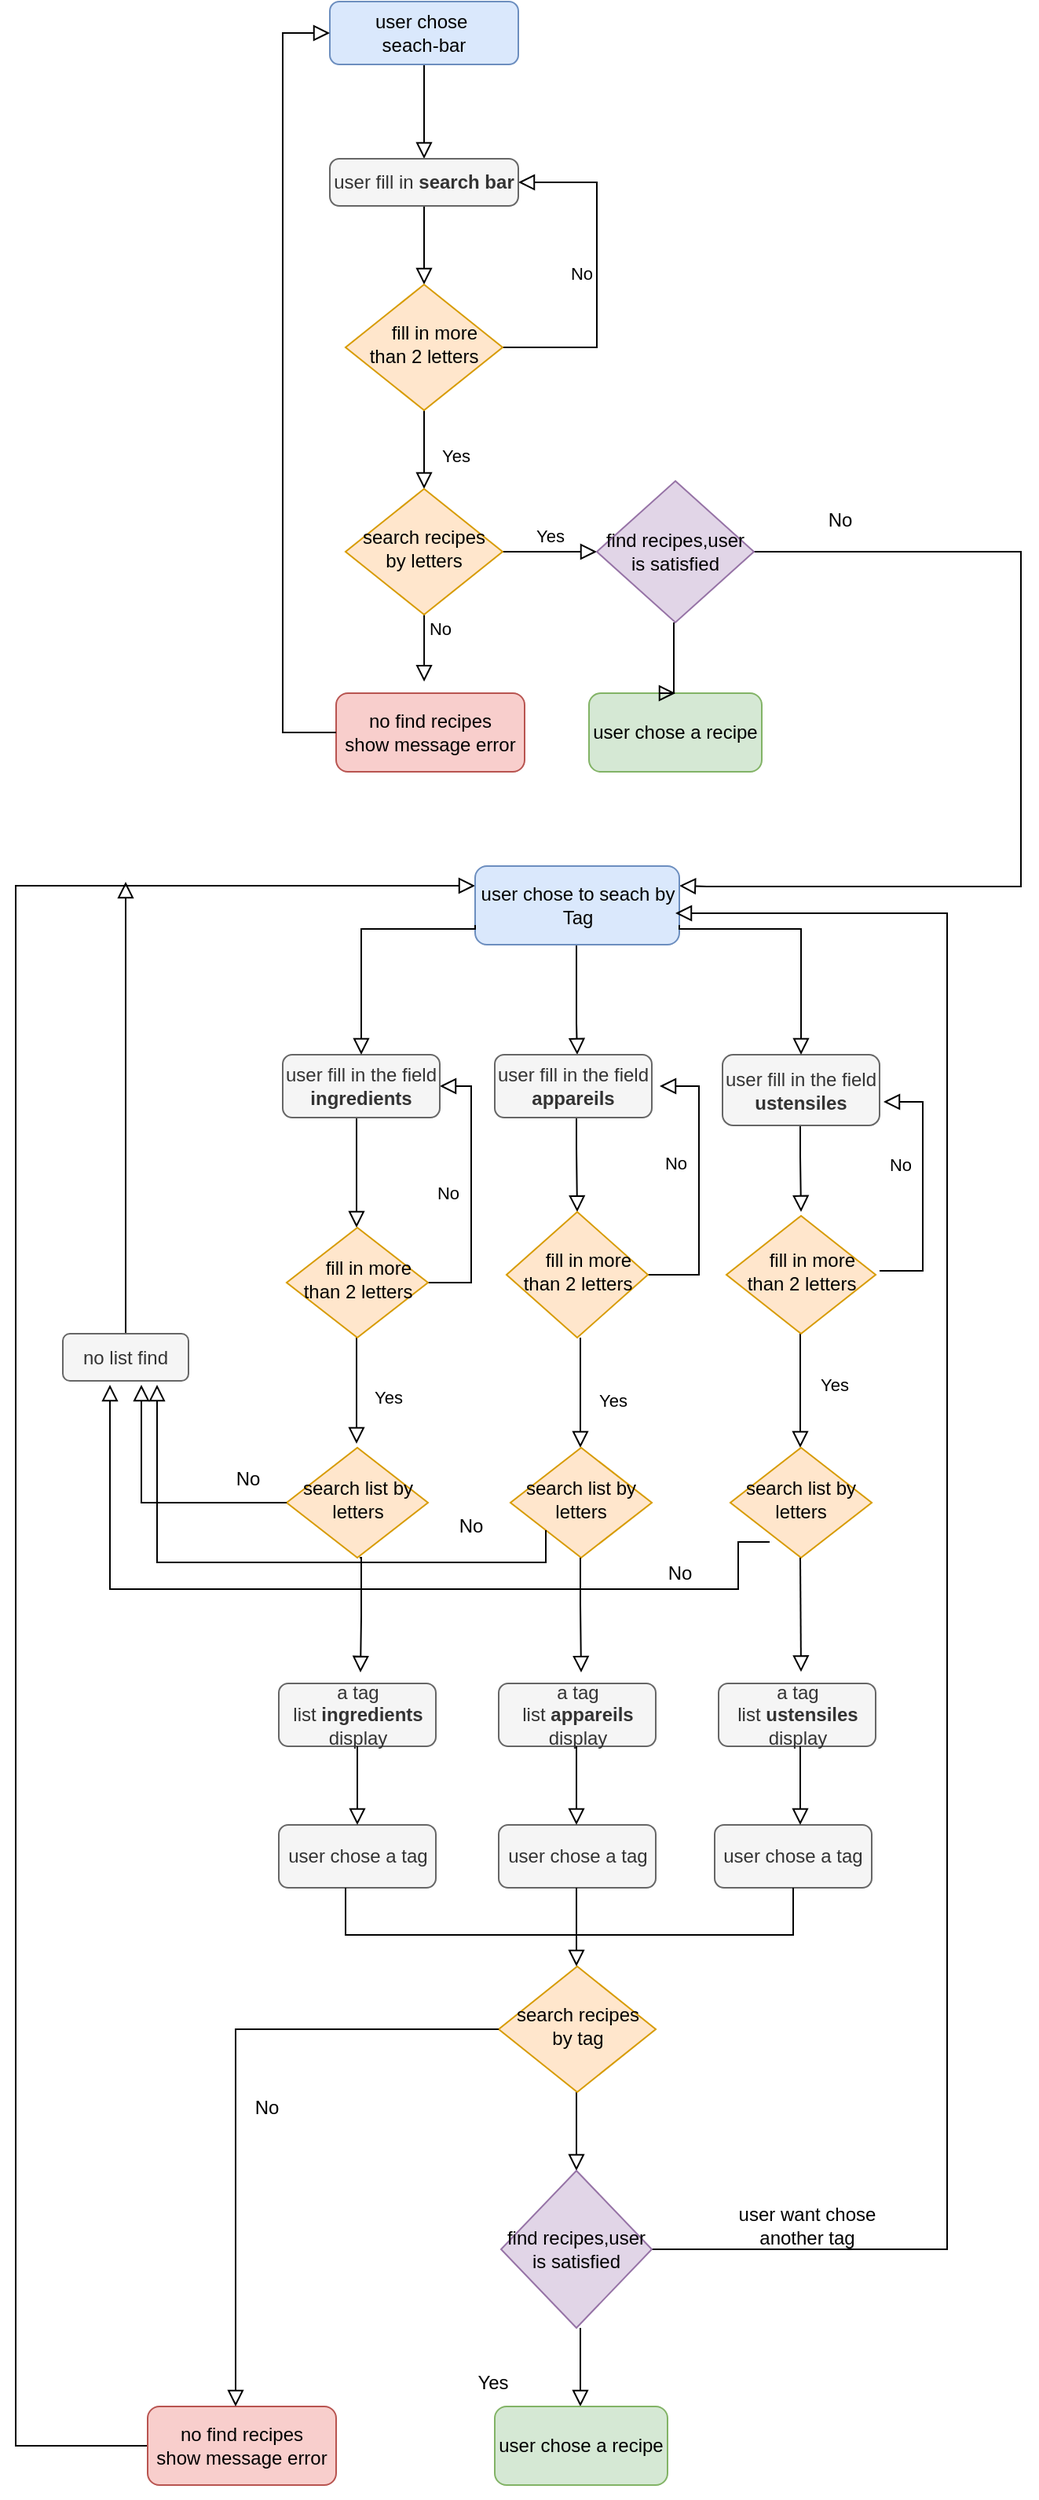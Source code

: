<mxfile version="20.8.23" type="github">
  <diagram id="C5RBs43oDa-KdzZeNtuy" name="Page-1">
    <mxGraphModel dx="794" dy="470" grid="1" gridSize="10" guides="1" tooltips="1" connect="1" arrows="1" fold="1" page="1" pageScale="1" pageWidth="827" pageHeight="1169" math="0" shadow="0">
      <root>
        <mxCell id="WIyWlLk6GJQsqaUBKTNV-0" />
        <mxCell id="WIyWlLk6GJQsqaUBKTNV-1" parent="WIyWlLk6GJQsqaUBKTNV-0" />
        <mxCell id="X-NVyT03_OLUuBxPUhSe-19" value="" style="rounded=0;html=1;jettySize=auto;orthogonalLoop=1;fontSize=11;endArrow=block;endFill=0;endSize=8;strokeWidth=1;shadow=0;labelBackgroundColor=none;edgeStyle=orthogonalEdgeStyle;startArrow=none;" parent="WIyWlLk6GJQsqaUBKTNV-1" edge="1">
          <mxGeometry relative="1" as="geometry">
            <mxPoint x="499.5" y="1500" as="sourcePoint" />
            <mxPoint x="499.5" y="1550" as="targetPoint" />
            <Array as="points">
              <mxPoint x="500" y="1550" />
              <mxPoint x="500" y="1550" />
            </Array>
          </mxGeometry>
        </mxCell>
        <mxCell id="X-NVyT03_OLUuBxPUhSe-17" value="" style="rounded=0;html=1;jettySize=auto;orthogonalLoop=1;fontSize=11;endArrow=block;endFill=0;endSize=8;strokeWidth=1;shadow=0;labelBackgroundColor=none;edgeStyle=orthogonalEdgeStyle;startArrow=none;" parent="WIyWlLk6GJQsqaUBKTNV-1" edge="1">
          <mxGeometry relative="1" as="geometry">
            <mxPoint x="497" y="1350" as="sourcePoint" />
            <mxPoint x="497" y="1400" as="targetPoint" />
            <Array as="points">
              <mxPoint x="497" y="1350" />
              <mxPoint x="497" y="1400" />
            </Array>
          </mxGeometry>
        </mxCell>
        <mxCell id="31tux1Goh4Iy1uYEQLMt-0" value="" style="rounded=0;html=1;jettySize=auto;orthogonalLoop=1;fontSize=11;endArrow=block;endFill=0;endSize=8;strokeWidth=1;shadow=0;labelBackgroundColor=none;edgeStyle=orthogonalEdgeStyle;startArrow=none;exitX=1;exitY=0.5;exitDx=0;exitDy=0;entryX=1;entryY=0.25;entryDx=0;entryDy=0;" parent="WIyWlLk6GJQsqaUBKTNV-1" source="0oWMRBIrys1C75dJp6SK-87" target="4S_YMhKhraTVdfH6s-NW-65" edge="1">
          <mxGeometry relative="1" as="geometry">
            <mxPoint x="640" y="420" as="sourcePoint" />
            <mxPoint x="580" y="650" as="targetPoint" />
            <Array as="points">
              <mxPoint x="780" y="370" />
              <mxPoint x="780" y="583" />
              <mxPoint x="580" y="583" />
            </Array>
          </mxGeometry>
        </mxCell>
        <mxCell id="0oWMRBIrys1C75dJp6SK-9" value="" style="rounded=0;html=1;jettySize=auto;orthogonalLoop=1;fontSize=11;endArrow=block;endFill=0;endSize=8;strokeWidth=1;shadow=0;labelBackgroundColor=none;edgeStyle=orthogonalEdgeStyle;startArrow=none;exitX=0.5;exitY=1;exitDx=0;exitDy=0;entryX=0.5;entryY=0;entryDx=0;entryDy=0;" parent="WIyWlLk6GJQsqaUBKTNV-1" source="WIyWlLk6GJQsqaUBKTNV-3" target="0oWMRBIrys1C75dJp6SK-2" edge="1">
          <mxGeometry relative="1" as="geometry">
            <mxPoint x="399.25" y="30" as="sourcePoint" />
            <mxPoint x="400.75" y="100" as="targetPoint" />
            <Array as="points" />
          </mxGeometry>
        </mxCell>
        <mxCell id="WIyWlLk6GJQsqaUBKTNV-2" value="" style="rounded=0;html=1;jettySize=auto;orthogonalLoop=1;fontSize=11;endArrow=block;endFill=0;endSize=8;strokeWidth=1;shadow=0;labelBackgroundColor=none;edgeStyle=orthogonalEdgeStyle;startArrow=none;exitX=0.5;exitY=1;exitDx=0;exitDy=0;" parent="WIyWlLk6GJQsqaUBKTNV-1" source="0oWMRBIrys1C75dJp6SK-2" edge="1">
          <mxGeometry relative="1" as="geometry">
            <mxPoint x="400" y="190" as="sourcePoint" />
            <mxPoint x="400" y="200" as="targetPoint" />
            <Array as="points" />
          </mxGeometry>
        </mxCell>
        <mxCell id="WIyWlLk6GJQsqaUBKTNV-4" value="Yes" style="rounded=0;html=1;jettySize=auto;orthogonalLoop=1;fontSize=11;endArrow=block;endFill=0;endSize=8;strokeWidth=1;shadow=0;labelBackgroundColor=none;edgeStyle=orthogonalEdgeStyle;" parent="WIyWlLk6GJQsqaUBKTNV-1" source="WIyWlLk6GJQsqaUBKTNV-6" edge="1">
          <mxGeometry x="0.16" y="20" relative="1" as="geometry">
            <mxPoint as="offset" />
            <mxPoint x="400" y="330" as="targetPoint" />
          </mxGeometry>
        </mxCell>
        <mxCell id="WIyWlLk6GJQsqaUBKTNV-5" value="No" style="edgeStyle=orthogonalEdgeStyle;rounded=0;html=1;jettySize=auto;orthogonalLoop=1;fontSize=11;endArrow=block;endFill=0;endSize=8;strokeWidth=1;shadow=0;labelBackgroundColor=none;entryX=1;entryY=0.5;entryDx=0;entryDy=0;" parent="WIyWlLk6GJQsqaUBKTNV-1" source="WIyWlLk6GJQsqaUBKTNV-6" target="0oWMRBIrys1C75dJp6SK-2" edge="1">
          <mxGeometry y="10" relative="1" as="geometry">
            <mxPoint as="offset" />
            <mxPoint x="500" y="290" as="targetPoint" />
            <Array as="points">
              <mxPoint x="510" y="240" />
              <mxPoint x="510" y="135" />
            </Array>
          </mxGeometry>
        </mxCell>
        <mxCell id="WIyWlLk6GJQsqaUBKTNV-6" value="&amp;nbsp; &amp;nbsp; fill in more than 2 letters" style="rhombus;whiteSpace=wrap;html=1;shadow=0;fontFamily=Helvetica;fontSize=12;align=center;strokeWidth=1;spacing=6;spacingTop=-4;fillColor=#ffe6cc;strokeColor=#d79b00;" parent="WIyWlLk6GJQsqaUBKTNV-1" vertex="1">
          <mxGeometry x="350" y="200" width="100" height="80" as="geometry" />
        </mxCell>
        <mxCell id="WIyWlLk6GJQsqaUBKTNV-8" value="No" style="rounded=0;html=1;jettySize=auto;orthogonalLoop=1;fontSize=11;endArrow=block;endFill=0;endSize=8;strokeWidth=1;shadow=0;labelBackgroundColor=none;edgeStyle=orthogonalEdgeStyle;entryX=0.467;entryY=-0.147;entryDx=0;entryDy=0;entryPerimeter=0;" parent="WIyWlLk6GJQsqaUBKTNV-1" source="WIyWlLk6GJQsqaUBKTNV-10" edge="1" target="WIyWlLk6GJQsqaUBKTNV-11">
          <mxGeometry x="-0.563" y="10" relative="1" as="geometry">
            <mxPoint as="offset" />
            <mxPoint x="400" y="470" as="targetPoint" />
          </mxGeometry>
        </mxCell>
        <mxCell id="WIyWlLk6GJQsqaUBKTNV-9" value="Yes" style="edgeStyle=orthogonalEdgeStyle;rounded=0;html=1;jettySize=auto;orthogonalLoop=1;fontSize=11;endArrow=block;endFill=0;endSize=8;strokeWidth=1;shadow=0;labelBackgroundColor=none;entryX=0;entryY=0.5;entryDx=0;entryDy=0;" parent="WIyWlLk6GJQsqaUBKTNV-1" source="WIyWlLk6GJQsqaUBKTNV-10" target="0oWMRBIrys1C75dJp6SK-87" edge="1">
          <mxGeometry x="-0.005" y="10" relative="1" as="geometry">
            <mxPoint as="offset" />
            <mxPoint x="510" y="450.1" as="targetPoint" />
          </mxGeometry>
        </mxCell>
        <mxCell id="WIyWlLk6GJQsqaUBKTNV-10" value="search recipes by letters" style="rhombus;whiteSpace=wrap;html=1;shadow=0;fontFamily=Helvetica;fontSize=12;align=center;strokeWidth=1;spacing=6;spacingTop=-4;fillColor=#ffe6cc;strokeColor=#d79b00;" parent="WIyWlLk6GJQsqaUBKTNV-1" vertex="1">
          <mxGeometry x="350" y="330" width="100" height="80" as="geometry" />
        </mxCell>
        <mxCell id="WIyWlLk6GJQsqaUBKTNV-11" value="no find recipes&lt;br&gt;show message error" style="rounded=1;whiteSpace=wrap;html=1;fontSize=12;glass=0;strokeWidth=1;shadow=0;fillColor=#f8cecc;strokeColor=#b85450;" parent="WIyWlLk6GJQsqaUBKTNV-1" vertex="1">
          <mxGeometry x="344" y="460" width="120" height="50" as="geometry" />
        </mxCell>
        <mxCell id="0oWMRBIrys1C75dJp6SK-2" value="user fill in &lt;b&gt;search bar&lt;/b&gt;" style="rounded=1;whiteSpace=wrap;html=1;arcSize=20;fillColor=#f5f5f5;fontColor=#333333;strokeColor=#666666;" parent="WIyWlLk6GJQsqaUBKTNV-1" vertex="1">
          <mxGeometry x="340" y="120" width="120" height="30" as="geometry" />
        </mxCell>
        <mxCell id="0oWMRBIrys1C75dJp6SK-10" value="" style="rounded=0;html=1;jettySize=auto;orthogonalLoop=1;fontSize=11;endArrow=none;endFill=0;endSize=8;strokeWidth=1;shadow=0;labelBackgroundColor=none;edgeStyle=orthogonalEdgeStyle;startArrow=none;exitX=0.489;exitY=1.122;exitDx=0;exitDy=0;exitPerimeter=0;entryX=0.5;entryY=0;entryDx=0;entryDy=0;" parent="WIyWlLk6GJQsqaUBKTNV-1" target="WIyWlLk6GJQsqaUBKTNV-3" edge="1">
          <mxGeometry relative="1" as="geometry">
            <mxPoint x="399.25" y="30" as="sourcePoint" />
            <mxPoint x="400" y="120" as="targetPoint" />
            <Array as="points" />
          </mxGeometry>
        </mxCell>
        <mxCell id="WIyWlLk6GJQsqaUBKTNV-3" value="user chose&amp;nbsp;&lt;br&gt;seach-bar" style="rounded=1;whiteSpace=wrap;html=1;fontSize=12;glass=0;strokeWidth=1;shadow=0;fillColor=#dae8fc;strokeColor=#6c8ebf;" parent="WIyWlLk6GJQsqaUBKTNV-1" vertex="1">
          <mxGeometry x="340" y="20" width="120" height="40" as="geometry" />
        </mxCell>
        <mxCell id="0oWMRBIrys1C75dJp6SK-17" value="user chose a recipe" style="rounded=1;whiteSpace=wrap;html=1;fontSize=12;glass=0;strokeWidth=1;shadow=0;fillColor=#d5e8d4;strokeColor=#82b366;" parent="WIyWlLk6GJQsqaUBKTNV-1" vertex="1">
          <mxGeometry x="505" y="460" width="110" height="50" as="geometry" />
        </mxCell>
        <mxCell id="0oWMRBIrys1C75dJp6SK-24" value="" style="rounded=0;html=1;jettySize=auto;orthogonalLoop=1;fontSize=11;endArrow=block;endFill=0;endSize=8;strokeWidth=1;shadow=0;labelBackgroundColor=none;edgeStyle=orthogonalEdgeStyle;startArrow=none;entryX=0;entryY=0.5;entryDx=0;entryDy=0;exitX=0;exitY=0.5;exitDx=0;exitDy=0;" parent="WIyWlLk6GJQsqaUBKTNV-1" source="WIyWlLk6GJQsqaUBKTNV-11" target="WIyWlLk6GJQsqaUBKTNV-3" edge="1">
          <mxGeometry relative="1" as="geometry">
            <mxPoint x="320" y="620" as="sourcePoint" />
            <mxPoint x="300" y="10" as="targetPoint" />
            <Array as="points">
              <mxPoint x="310" y="485" />
              <mxPoint x="310" y="40" />
            </Array>
          </mxGeometry>
        </mxCell>
        <mxCell id="0oWMRBIrys1C75dJp6SK-87" value="find recipes,user is satisfied" style="rhombus;whiteSpace=wrap;html=1;fillColor=#e1d5e7;strokeColor=#9673a6;" parent="WIyWlLk6GJQsqaUBKTNV-1" vertex="1">
          <mxGeometry x="510" y="325" width="100" height="90" as="geometry" />
        </mxCell>
        <mxCell id="31tux1Goh4Iy1uYEQLMt-1" value="" style="rounded=0;html=1;jettySize=auto;orthogonalLoop=1;fontSize=11;endArrow=block;endFill=0;endSize=8;strokeWidth=1;shadow=0;labelBackgroundColor=none;edgeStyle=orthogonalEdgeStyle;startArrow=none;exitX=0.5;exitY=1;exitDx=0;exitDy=0;" parent="WIyWlLk6GJQsqaUBKTNV-1" edge="1">
          <mxGeometry relative="1" as="geometry">
            <mxPoint x="559" y="415" as="sourcePoint" />
            <mxPoint x="560" y="460" as="targetPoint" />
            <Array as="points">
              <mxPoint x="559" y="445" />
              <mxPoint x="559" y="445" />
            </Array>
          </mxGeometry>
        </mxCell>
        <mxCell id="4S_YMhKhraTVdfH6s-NW-54" value="Yes" style="rounded=0;html=1;jettySize=auto;orthogonalLoop=1;fontSize=11;endArrow=block;endFill=0;endSize=8;strokeWidth=1;shadow=0;labelBackgroundColor=none;edgeStyle=orthogonalEdgeStyle;" parent="WIyWlLk6GJQsqaUBKTNV-1" edge="1">
          <mxGeometry x="0.143" y="20" relative="1" as="geometry">
            <mxPoint as="offset" />
            <mxPoint x="357" y="867.5" as="sourcePoint" />
            <mxPoint x="357" y="937.5" as="targetPoint" />
          </mxGeometry>
        </mxCell>
        <mxCell id="4S_YMhKhraTVdfH6s-NW-55" value="Yes" style="rounded=0;html=1;jettySize=auto;orthogonalLoop=1;fontSize=11;endArrow=block;endFill=0;endSize=8;strokeWidth=1;shadow=0;labelBackgroundColor=none;edgeStyle=orthogonalEdgeStyle;" parent="WIyWlLk6GJQsqaUBKTNV-1" edge="1">
          <mxGeometry x="0.111" y="21" relative="1" as="geometry">
            <mxPoint as="offset" />
            <mxPoint x="639.5" y="870" as="sourcePoint" />
            <mxPoint x="639.5" y="940" as="targetPoint" />
            <Array as="points">
              <mxPoint x="639.5" y="860" />
              <mxPoint x="639.5" y="860" />
            </Array>
          </mxGeometry>
        </mxCell>
        <mxCell id="4S_YMhKhraTVdfH6s-NW-56" value="Yes" style="rounded=0;html=1;jettySize=auto;orthogonalLoop=1;fontSize=11;endArrow=block;endFill=0;endSize=8;strokeWidth=1;shadow=0;labelBackgroundColor=none;edgeStyle=orthogonalEdgeStyle;" parent="WIyWlLk6GJQsqaUBKTNV-1" edge="1">
          <mxGeometry x="0.143" y="20" relative="1" as="geometry">
            <mxPoint as="offset" />
            <mxPoint x="499.5" y="870" as="sourcePoint" />
            <mxPoint x="499.5" y="940" as="targetPoint" />
          </mxGeometry>
        </mxCell>
        <mxCell id="4S_YMhKhraTVdfH6s-NW-57" value="" style="rounded=0;html=1;jettySize=auto;orthogonalLoop=1;fontSize=11;endArrow=block;endFill=0;endSize=8;strokeWidth=1;shadow=0;labelBackgroundColor=none;edgeStyle=orthogonalEdgeStyle;startArrow=none;entryX=0;entryY=0.25;entryDx=0;entryDy=0;entryPerimeter=0;exitX=0;exitY=0.5;exitDx=0;exitDy=0;" parent="WIyWlLk6GJQsqaUBKTNV-1" source="X-NVyT03_OLUuBxPUhSe-10" target="4S_YMhKhraTVdfH6s-NW-65" edge="1">
          <mxGeometry relative="1" as="geometry">
            <mxPoint x="200" y="1600" as="sourcePoint" />
            <mxPoint x="380" y="640" as="targetPoint" />
            <Array as="points">
              <mxPoint x="140" y="1575" />
              <mxPoint x="140" y="583" />
            </Array>
          </mxGeometry>
        </mxCell>
        <mxCell id="4S_YMhKhraTVdfH6s-NW-58" value="" style="rounded=0;html=1;jettySize=auto;orthogonalLoop=1;fontSize=11;endArrow=block;endFill=0;endSize=8;strokeWidth=1;shadow=0;labelBackgroundColor=none;edgeStyle=orthogonalEdgeStyle;startArrow=none;exitX=0.5;exitY=0;exitDx=0;exitDy=0;" parent="WIyWlLk6GJQsqaUBKTNV-1" source="4S_YMhKhraTVdfH6s-NW-74" edge="1">
          <mxGeometry relative="1" as="geometry">
            <mxPoint x="210" y="780" as="sourcePoint" />
            <mxPoint x="210" y="580" as="targetPoint" />
            <Array as="points">
              <mxPoint x="210" y="868" />
            </Array>
          </mxGeometry>
        </mxCell>
        <mxCell id="4S_YMhKhraTVdfH6s-NW-59" value="No" style="edgeStyle=orthogonalEdgeStyle;rounded=0;html=1;jettySize=auto;orthogonalLoop=1;fontSize=11;endArrow=block;endFill=0;endSize=8;strokeWidth=1;shadow=0;labelBackgroundColor=none;exitX=1;exitY=0.5;exitDx=0;exitDy=0;entryX=1;entryY=0.5;entryDx=0;entryDy=0;" parent="WIyWlLk6GJQsqaUBKTNV-1" source="4S_YMhKhraTVdfH6s-NW-71" target="4S_YMhKhraTVdfH6s-NW-66" edge="1">
          <mxGeometry x="-0.023" y="15" relative="1" as="geometry">
            <mxPoint as="offset" />
            <mxPoint x="410" y="850" as="sourcePoint" />
            <mxPoint x="430" y="760" as="targetPoint" />
            <Array as="points">
              <mxPoint x="430" y="835" />
              <mxPoint x="430" y="710" />
            </Array>
          </mxGeometry>
        </mxCell>
        <mxCell id="4S_YMhKhraTVdfH6s-NW-60" value="No" style="edgeStyle=orthogonalEdgeStyle;rounded=0;html=1;jettySize=auto;orthogonalLoop=1;fontSize=11;endArrow=block;endFill=0;endSize=8;strokeWidth=1;shadow=0;labelBackgroundColor=none;exitX=0.93;exitY=0.5;exitDx=0;exitDy=0;exitPerimeter=0;" parent="WIyWlLk6GJQsqaUBKTNV-1" source="4S_YMhKhraTVdfH6s-NW-72" edge="1">
          <mxGeometry x="0.189" y="15" relative="1" as="geometry">
            <mxPoint as="offset" />
            <mxPoint x="540" y="885" as="sourcePoint" />
            <mxPoint x="550" y="710" as="targetPoint" />
            <Array as="points">
              <mxPoint x="575" y="830" />
              <mxPoint x="575" y="710" />
            </Array>
          </mxGeometry>
        </mxCell>
        <mxCell id="4S_YMhKhraTVdfH6s-NW-61" value="" style="rounded=0;html=1;jettySize=auto;orthogonalLoop=1;fontSize=11;endArrow=block;endFill=0;endSize=8;strokeWidth=1;shadow=0;labelBackgroundColor=none;edgeStyle=orthogonalEdgeStyle;startArrow=none;" parent="WIyWlLk6GJQsqaUBKTNV-1" edge="1">
          <mxGeometry relative="1" as="geometry">
            <mxPoint x="639.5" y="735" as="sourcePoint" />
            <mxPoint x="640" y="790" as="targetPoint" />
            <Array as="points">
              <mxPoint x="639.5" y="755" />
            </Array>
          </mxGeometry>
        </mxCell>
        <mxCell id="4S_YMhKhraTVdfH6s-NW-62" value="" style="rounded=0;html=1;jettySize=auto;orthogonalLoop=1;fontSize=11;endArrow=block;endFill=0;endSize=8;strokeWidth=1;shadow=0;labelBackgroundColor=none;edgeStyle=orthogonalEdgeStyle;startArrow=none;exitX=0.5;exitY=1;exitDx=0;exitDy=0;" parent="WIyWlLk6GJQsqaUBKTNV-1" edge="1">
          <mxGeometry relative="1" as="geometry">
            <mxPoint x="497" y="620" as="sourcePoint" />
            <mxPoint x="497.5" y="690" as="targetPoint" />
            <Array as="points">
              <mxPoint x="497.5" y="670" />
              <mxPoint x="497.5" y="670" />
            </Array>
          </mxGeometry>
        </mxCell>
        <mxCell id="4S_YMhKhraTVdfH6s-NW-63" value="" style="rounded=0;html=1;jettySize=auto;orthogonalLoop=1;fontSize=11;endArrow=block;endFill=0;endSize=8;strokeWidth=1;shadow=0;labelBackgroundColor=none;edgeStyle=orthogonalEdgeStyle;startArrow=none;exitX=0.5;exitY=1;exitDx=0;exitDy=0;" parent="WIyWlLk6GJQsqaUBKTNV-1" edge="1">
          <mxGeometry relative="1" as="geometry">
            <mxPoint x="497" y="730" as="sourcePoint" />
            <mxPoint x="497.5" y="790" as="targetPoint" />
            <Array as="points">
              <mxPoint x="497.5" y="750" />
              <mxPoint x="497.5" y="750" />
            </Array>
          </mxGeometry>
        </mxCell>
        <mxCell id="4S_YMhKhraTVdfH6s-NW-64" value="" style="rounded=0;html=1;jettySize=auto;orthogonalLoop=1;fontSize=11;endArrow=block;endFill=0;endSize=8;strokeWidth=1;shadow=0;labelBackgroundColor=none;edgeStyle=orthogonalEdgeStyle;startArrow=none;" parent="WIyWlLk6GJQsqaUBKTNV-1" edge="1">
          <mxGeometry relative="1" as="geometry">
            <mxPoint x="357" y="750" as="sourcePoint" />
            <mxPoint x="357" y="800" as="targetPoint" />
            <Array as="points">
              <mxPoint x="357" y="730" />
              <mxPoint x="357" y="730" />
            </Array>
          </mxGeometry>
        </mxCell>
        <mxCell id="4S_YMhKhraTVdfH6s-NW-65" value="user chose to seach by Tag" style="rounded=1;whiteSpace=wrap;html=1;fontSize=12;glass=0;strokeWidth=1;shadow=0;fillColor=#dae8fc;strokeColor=#6c8ebf;" parent="WIyWlLk6GJQsqaUBKTNV-1" vertex="1">
          <mxGeometry x="432.5" y="570" width="130" height="50" as="geometry" />
        </mxCell>
        <mxCell id="4S_YMhKhraTVdfH6s-NW-66" value="user fill in the field &lt;b&gt;ingredients&lt;/b&gt;" style="rounded=1;whiteSpace=wrap;html=1;fillColor=#f5f5f5;fontColor=#333333;strokeColor=#666666;" parent="WIyWlLk6GJQsqaUBKTNV-1" vertex="1">
          <mxGeometry x="310" y="690" width="100" height="40" as="geometry" />
        </mxCell>
        <mxCell id="4S_YMhKhraTVdfH6s-NW-67" value="user fill in the field &lt;b&gt;appareils&lt;/b&gt;" style="rounded=1;whiteSpace=wrap;html=1;fillColor=#f5f5f5;fontColor=#333333;strokeColor=#666666;" parent="WIyWlLk6GJQsqaUBKTNV-1" vertex="1">
          <mxGeometry x="445" y="690" width="100" height="40" as="geometry" />
        </mxCell>
        <mxCell id="4S_YMhKhraTVdfH6s-NW-68" value="user fill in the field &lt;b&gt;ustensiles&lt;/b&gt;" style="rounded=1;whiteSpace=wrap;html=1;fillColor=#f5f5f5;fontColor=#333333;strokeColor=#666666;" parent="WIyWlLk6GJQsqaUBKTNV-1" vertex="1">
          <mxGeometry x="590" y="690" width="100" height="45" as="geometry" />
        </mxCell>
        <mxCell id="4S_YMhKhraTVdfH6s-NW-69" value="" style="rounded=0;html=1;jettySize=auto;orthogonalLoop=1;fontSize=11;endArrow=block;endFill=0;endSize=8;strokeWidth=1;shadow=0;labelBackgroundColor=none;edgeStyle=orthogonalEdgeStyle;startArrow=none;exitX=0;exitY=0.75;exitDx=0;exitDy=0;" parent="WIyWlLk6GJQsqaUBKTNV-1" source="4S_YMhKhraTVdfH6s-NW-65" edge="1">
          <mxGeometry relative="1" as="geometry">
            <mxPoint x="360" y="660" as="sourcePoint" />
            <mxPoint x="360" y="690" as="targetPoint" />
            <Array as="points">
              <mxPoint x="433" y="610" />
              <mxPoint x="360" y="610" />
            </Array>
          </mxGeometry>
        </mxCell>
        <mxCell id="4S_YMhKhraTVdfH6s-NW-70" value="" style="rounded=0;html=1;jettySize=auto;orthogonalLoop=1;fontSize=11;endArrow=block;endFill=0;endSize=8;strokeWidth=1;shadow=0;labelBackgroundColor=none;edgeStyle=orthogonalEdgeStyle;startArrow=none;exitX=1;exitY=0.75;exitDx=0;exitDy=0;" parent="WIyWlLk6GJQsqaUBKTNV-1" source="4S_YMhKhraTVdfH6s-NW-65" edge="1">
          <mxGeometry relative="1" as="geometry">
            <mxPoint x="720.5" y="660" as="sourcePoint" />
            <mxPoint x="640" y="690" as="targetPoint" />
            <Array as="points">
              <mxPoint x="563" y="610" />
              <mxPoint x="640" y="610" />
            </Array>
          </mxGeometry>
        </mxCell>
        <mxCell id="4S_YMhKhraTVdfH6s-NW-71" value="&amp;nbsp; &amp;nbsp; fill in more than 2 letters" style="rhombus;whiteSpace=wrap;html=1;shadow=0;fontFamily=Helvetica;fontSize=12;align=center;strokeWidth=1;spacing=6;spacingTop=-4;fillColor=#ffe6cc;strokeColor=#d79b00;" parent="WIyWlLk6GJQsqaUBKTNV-1" vertex="1">
          <mxGeometry x="312.5" y="800" width="90" height="70" as="geometry" />
        </mxCell>
        <mxCell id="4S_YMhKhraTVdfH6s-NW-72" value="&amp;nbsp; &amp;nbsp; fill in more than 2 letters" style="rhombus;whiteSpace=wrap;html=1;shadow=0;fontFamily=Helvetica;fontSize=12;align=center;strokeWidth=1;spacing=6;spacingTop=-4;fillColor=#ffe6cc;strokeColor=#d79b00;" parent="WIyWlLk6GJQsqaUBKTNV-1" vertex="1">
          <mxGeometry x="452.5" y="790" width="90" height="80" as="geometry" />
        </mxCell>
        <mxCell id="4S_YMhKhraTVdfH6s-NW-73" value="&amp;nbsp; &amp;nbsp; fill in more than 2 letters" style="rhombus;whiteSpace=wrap;html=1;shadow=0;fontFamily=Helvetica;fontSize=12;align=center;strokeWidth=1;spacing=6;spacingTop=-4;fillColor=#ffe6cc;strokeColor=#d79b00;" parent="WIyWlLk6GJQsqaUBKTNV-1" vertex="1">
          <mxGeometry x="592.5" y="792.5" width="95" height="75" as="geometry" />
        </mxCell>
        <mxCell id="4S_YMhKhraTVdfH6s-NW-74" value="no list find" style="rounded=1;whiteSpace=wrap;html=1;fillColor=#f5f5f5;fontColor=#333333;strokeColor=#666666;" parent="WIyWlLk6GJQsqaUBKTNV-1" vertex="1">
          <mxGeometry x="170" y="867.5" width="80" height="30" as="geometry" />
        </mxCell>
        <mxCell id="4S_YMhKhraTVdfH6s-NW-75" value="a tag list&amp;nbsp;&lt;b style=&quot;border-color: var(--border-color);&quot;&gt;appareils&lt;/b&gt;&lt;br&gt;display" style="rounded=1;whiteSpace=wrap;html=1;fillColor=#f5f5f5;fontColor=#333333;strokeColor=#666666;" parent="WIyWlLk6GJQsqaUBKTNV-1" vertex="1">
          <mxGeometry x="447.5" y="1090" width="100" height="40" as="geometry" />
        </mxCell>
        <mxCell id="4S_YMhKhraTVdfH6s-NW-76" value="a tag list&amp;nbsp;&lt;b style=&quot;border-color: var(--border-color);&quot;&gt;ustensiles&lt;/b&gt;&lt;br&gt;display" style="rounded=1;whiteSpace=wrap;html=1;fillColor=#f5f5f5;fontColor=#333333;strokeColor=#666666;" parent="WIyWlLk6GJQsqaUBKTNV-1" vertex="1">
          <mxGeometry x="587.5" y="1090" width="100" height="40" as="geometry" />
        </mxCell>
        <mxCell id="4S_YMhKhraTVdfH6s-NW-77" value="a tag list&amp;nbsp;&lt;b&gt;ingredients &lt;/b&gt;display" style="rounded=1;whiteSpace=wrap;html=1;fillColor=#f5f5f5;fontColor=#333333;strokeColor=#666666;" parent="WIyWlLk6GJQsqaUBKTNV-1" vertex="1">
          <mxGeometry x="307.5" y="1090" width="100" height="40" as="geometry" />
        </mxCell>
        <mxCell id="4S_YMhKhraTVdfH6s-NW-79" style="edgeStyle=orthogonalEdgeStyle;rounded=0;orthogonalLoop=1;jettySize=auto;html=1;exitX=0.5;exitY=1;exitDx=0;exitDy=0;strokeColor=default;" parent="WIyWlLk6GJQsqaUBKTNV-1" source="4S_YMhKhraTVdfH6s-NW-74" target="4S_YMhKhraTVdfH6s-NW-74" edge="1">
          <mxGeometry relative="1" as="geometry" />
        </mxCell>
        <mxCell id="4S_YMhKhraTVdfH6s-NW-80" value="user chose a tag" style="rounded=1;whiteSpace=wrap;html=1;fillColor=#f5f5f5;fontColor=#333333;strokeColor=#666666;" parent="WIyWlLk6GJQsqaUBKTNV-1" vertex="1">
          <mxGeometry x="585" y="1180" width="100" height="40" as="geometry" />
        </mxCell>
        <mxCell id="4S_YMhKhraTVdfH6s-NW-81" value="user chose a tag" style="rounded=1;whiteSpace=wrap;html=1;fillColor=#f5f5f5;fontColor=#333333;strokeColor=#666666;" parent="WIyWlLk6GJQsqaUBKTNV-1" vertex="1">
          <mxGeometry x="447.5" y="1180" width="100" height="40" as="geometry" />
        </mxCell>
        <mxCell id="4S_YMhKhraTVdfH6s-NW-82" value="user chose a tag" style="rounded=1;whiteSpace=wrap;html=1;fillColor=#f5f5f5;fontColor=#333333;strokeColor=#666666;" parent="WIyWlLk6GJQsqaUBKTNV-1" vertex="1">
          <mxGeometry x="307.5" y="1180" width="100" height="40" as="geometry" />
        </mxCell>
        <mxCell id="4S_YMhKhraTVdfH6s-NW-83" value="" style="rounded=0;html=1;jettySize=auto;orthogonalLoop=1;fontSize=11;endArrow=block;endFill=0;endSize=8;strokeWidth=1;shadow=0;labelBackgroundColor=none;edgeStyle=orthogonalEdgeStyle;startArrow=none;entryX=0.5;entryY=0;entryDx=0;entryDy=0;exitX=0.5;exitY=1;exitDx=0;exitDy=0;" parent="WIyWlLk6GJQsqaUBKTNV-1" source="4S_YMhKhraTVdfH6s-NW-77" target="4S_YMhKhraTVdfH6s-NW-82" edge="1">
          <mxGeometry relative="1" as="geometry">
            <mxPoint x="177.5" y="1220" as="sourcePoint" />
            <mxPoint x="182.5" y="1470" as="targetPoint" />
            <Array as="points" />
          </mxGeometry>
        </mxCell>
        <mxCell id="4S_YMhKhraTVdfH6s-NW-84" value="" style="rounded=0;html=1;jettySize=auto;orthogonalLoop=1;fontSize=11;endArrow=block;endFill=0;endSize=8;strokeWidth=1;shadow=0;labelBackgroundColor=none;edgeStyle=orthogonalEdgeStyle;startArrow=none;entryX=0.5;entryY=0;entryDx=0;entryDy=0;exitX=0.5;exitY=1;exitDx=0;exitDy=0;" parent="WIyWlLk6GJQsqaUBKTNV-1" edge="1">
          <mxGeometry relative="1" as="geometry">
            <mxPoint x="497" y="1130" as="sourcePoint" />
            <mxPoint x="497" y="1180" as="targetPoint" />
            <Array as="points">
              <mxPoint x="497.5" y="1179.75" />
            </Array>
          </mxGeometry>
        </mxCell>
        <mxCell id="4S_YMhKhraTVdfH6s-NW-85" value="" style="rounded=0;html=1;jettySize=auto;orthogonalLoop=1;fontSize=11;endArrow=block;endFill=0;endSize=8;strokeWidth=1;shadow=0;labelBackgroundColor=none;edgeStyle=orthogonalEdgeStyle;startArrow=none;entryX=0.5;entryY=0;entryDx=0;entryDy=0;exitX=0.5;exitY=1;exitDx=0;exitDy=0;" parent="WIyWlLk6GJQsqaUBKTNV-1" edge="1">
          <mxGeometry relative="1" as="geometry">
            <mxPoint x="639.5" y="1130" as="sourcePoint" />
            <mxPoint x="639.5" y="1180" as="targetPoint" />
            <Array as="points" />
          </mxGeometry>
        </mxCell>
        <mxCell id="4S_YMhKhraTVdfH6s-NW-87" value="" style="rounded=0;html=1;jettySize=auto;orthogonalLoop=1;fontSize=11;endArrow=block;endFill=0;endSize=8;strokeWidth=1;shadow=0;labelBackgroundColor=none;edgeStyle=orthogonalEdgeStyle;startArrow=none;exitX=1;exitY=0.5;exitDx=0;exitDy=0;" parent="WIyWlLk6GJQsqaUBKTNV-1" source="4S_YMhKhraTVdfH6s-NW-104" edge="1">
          <mxGeometry relative="1" as="geometry">
            <mxPoint x="543" y="1490" as="sourcePoint" />
            <mxPoint x="560" y="600" as="targetPoint" />
            <Array as="points">
              <mxPoint x="733" y="1450" />
              <mxPoint x="733" y="600" />
            </Array>
          </mxGeometry>
        </mxCell>
        <mxCell id="4S_YMhKhraTVdfH6s-NW-88" value="Yes" style="text;html=1;strokeColor=none;fillColor=none;align=center;verticalAlign=middle;whiteSpace=wrap;rounded=0;" parent="WIyWlLk6GJQsqaUBKTNV-1" vertex="1">
          <mxGeometry x="414" y="1520" width="60" height="30" as="geometry" />
        </mxCell>
        <mxCell id="4S_YMhKhraTVdfH6s-NW-89" value="search list by letters" style="rhombus;whiteSpace=wrap;html=1;shadow=0;fontFamily=Helvetica;fontSize=12;align=center;strokeWidth=1;spacing=6;spacingTop=-4;fillColor=#ffe6cc;strokeColor=#d79b00;" parent="WIyWlLk6GJQsqaUBKTNV-1" vertex="1">
          <mxGeometry x="312.5" y="940" width="90" height="70" as="geometry" />
        </mxCell>
        <mxCell id="4S_YMhKhraTVdfH6s-NW-90" value="search list by letters" style="rhombus;whiteSpace=wrap;html=1;shadow=0;fontFamily=Helvetica;fontSize=12;align=center;strokeWidth=1;spacing=6;spacingTop=-4;fillColor=#ffe6cc;strokeColor=#d79b00;" parent="WIyWlLk6GJQsqaUBKTNV-1" vertex="1">
          <mxGeometry x="455" y="940" width="90" height="70" as="geometry" />
        </mxCell>
        <mxCell id="4S_YMhKhraTVdfH6s-NW-91" value="search list by letters" style="rhombus;whiteSpace=wrap;html=1;shadow=0;fontFamily=Helvetica;fontSize=12;align=center;strokeWidth=1;spacing=6;spacingTop=-4;fillColor=#ffe6cc;strokeColor=#d79b00;" parent="WIyWlLk6GJQsqaUBKTNV-1" vertex="1">
          <mxGeometry x="595" y="940" width="90" height="70" as="geometry" />
        </mxCell>
        <mxCell id="4S_YMhKhraTVdfH6s-NW-94" value="" style="rounded=0;html=1;jettySize=auto;orthogonalLoop=1;fontSize=11;endArrow=block;endFill=0;endSize=8;strokeWidth=1;shadow=0;labelBackgroundColor=none;edgeStyle=orthogonalEdgeStyle;startArrow=none;exitX=0.5;exitY=1;exitDx=0;exitDy=0;entryX=0.525;entryY=-0.183;entryDx=0;entryDy=0;entryPerimeter=0;" parent="WIyWlLk6GJQsqaUBKTNV-1" target="4S_YMhKhraTVdfH6s-NW-76" edge="1">
          <mxGeometry relative="1" as="geometry">
            <mxPoint x="639.5" y="1010" as="sourcePoint" />
            <mxPoint x="639.5" y="1070" as="targetPoint" />
            <Array as="points" />
          </mxGeometry>
        </mxCell>
        <mxCell id="4S_YMhKhraTVdfH6s-NW-95" value="" style="rounded=0;html=1;jettySize=auto;orthogonalLoop=1;fontSize=11;endArrow=block;endFill=0;endSize=8;strokeWidth=1;shadow=0;labelBackgroundColor=none;edgeStyle=orthogonalEdgeStyle;startArrow=none;exitX=0;exitY=0.5;exitDx=0;exitDy=0;" parent="WIyWlLk6GJQsqaUBKTNV-1" source="4S_YMhKhraTVdfH6s-NW-89" edge="1">
          <mxGeometry relative="1" as="geometry">
            <mxPoint x="180" y="1070" as="sourcePoint" />
            <mxPoint x="220" y="900" as="targetPoint" />
            <Array as="points">
              <mxPoint x="220" y="975" />
            </Array>
          </mxGeometry>
        </mxCell>
        <mxCell id="4S_YMhKhraTVdfH6s-NW-96" value="" style="rounded=0;html=1;jettySize=auto;orthogonalLoop=1;fontSize=11;endArrow=block;endFill=0;endSize=8;strokeWidth=1;shadow=0;labelBackgroundColor=none;edgeStyle=orthogonalEdgeStyle;startArrow=none;exitX=0;exitY=1;exitDx=0;exitDy=0;" parent="WIyWlLk6GJQsqaUBKTNV-1" source="4S_YMhKhraTVdfH6s-NW-90" edge="1">
          <mxGeometry relative="1" as="geometry">
            <mxPoint x="460" y="1040" as="sourcePoint" />
            <mxPoint x="230" y="900" as="targetPoint" />
            <Array as="points">
              <mxPoint x="478" y="1013" />
              <mxPoint x="230" y="1013" />
            </Array>
          </mxGeometry>
        </mxCell>
        <mxCell id="4S_YMhKhraTVdfH6s-NW-97" value="" style="rounded=0;html=1;jettySize=auto;orthogonalLoop=1;fontSize=11;endArrow=block;endFill=0;endSize=8;strokeWidth=1;shadow=0;labelBackgroundColor=none;edgeStyle=orthogonalEdgeStyle;startArrow=none;" parent="WIyWlLk6GJQsqaUBKTNV-1" edge="1">
          <mxGeometry relative="1" as="geometry">
            <mxPoint x="620" y="1000" as="sourcePoint" />
            <mxPoint x="200" y="900" as="targetPoint" />
            <Array as="points">
              <mxPoint x="600" y="1000" />
              <mxPoint x="600" y="1030" />
              <mxPoint x="200" y="1030" />
            </Array>
          </mxGeometry>
        </mxCell>
        <mxCell id="4S_YMhKhraTVdfH6s-NW-98" value="No" style="text;html=1;strokeColor=none;fillColor=none;align=center;verticalAlign=middle;whiteSpace=wrap;rounded=0;" parent="WIyWlLk6GJQsqaUBKTNV-1" vertex="1">
          <mxGeometry x="267.5" y="950" width="40" height="20" as="geometry" />
        </mxCell>
        <mxCell id="4S_YMhKhraTVdfH6s-NW-99" value="No" style="text;html=1;strokeColor=none;fillColor=none;align=center;verticalAlign=middle;whiteSpace=wrap;rounded=0;" parent="WIyWlLk6GJQsqaUBKTNV-1" vertex="1">
          <mxGeometry x="542.5" y="1010" width="40" height="20" as="geometry" />
        </mxCell>
        <mxCell id="4S_YMhKhraTVdfH6s-NW-100" value="No" style="text;html=1;strokeColor=none;fillColor=none;align=center;verticalAlign=middle;whiteSpace=wrap;rounded=0;" parent="WIyWlLk6GJQsqaUBKTNV-1" vertex="1">
          <mxGeometry x="410" y="980" width="40" height="20" as="geometry" />
        </mxCell>
        <mxCell id="4S_YMhKhraTVdfH6s-NW-101" value="search recipes by tag" style="rhombus;whiteSpace=wrap;html=1;shadow=0;fontFamily=Helvetica;fontSize=12;align=center;strokeWidth=1;spacing=6;spacingTop=-4;fillColor=#ffe6cc;strokeColor=#d79b00;" parent="WIyWlLk6GJQsqaUBKTNV-1" vertex="1">
          <mxGeometry x="447.5" y="1270" width="100" height="80" as="geometry" />
        </mxCell>
        <mxCell id="4S_YMhKhraTVdfH6s-NW-104" value="find recipes,user is satisfied" style="rhombus;whiteSpace=wrap;html=1;fillColor=#e1d5e7;strokeColor=#9673a6;" parent="WIyWlLk6GJQsqaUBKTNV-1" vertex="1">
          <mxGeometry x="449" y="1400" width="96" height="100" as="geometry" />
        </mxCell>
        <mxCell id="4S_YMhKhraTVdfH6s-NW-107" value="No" style="edgeStyle=orthogonalEdgeStyle;rounded=0;html=1;jettySize=auto;orthogonalLoop=1;fontSize=11;endArrow=block;endFill=0;endSize=8;strokeWidth=1;shadow=0;labelBackgroundColor=none;entryX=1;entryY=0.5;entryDx=0;entryDy=0;exitX=1;exitY=0.5;exitDx=0;exitDy=0;" parent="WIyWlLk6GJQsqaUBKTNV-1" edge="1">
          <mxGeometry x="0.189" y="15" relative="1" as="geometry">
            <mxPoint as="offset" />
            <mxPoint x="690" y="827.5" as="sourcePoint" />
            <mxPoint x="692.5" y="720" as="targetPoint" />
            <Array as="points">
              <mxPoint x="717.5" y="828" />
              <mxPoint x="717.5" y="720" />
            </Array>
          </mxGeometry>
        </mxCell>
        <mxCell id="X-NVyT03_OLUuBxPUhSe-5" value="" style="endArrow=none;html=1;rounded=0;strokeColor=default;entryX=0.5;entryY=1;entryDx=0;entryDy=0;" parent="WIyWlLk6GJQsqaUBKTNV-1" target="4S_YMhKhraTVdfH6s-NW-80" edge="1">
          <mxGeometry width="50" height="50" relative="1" as="geometry">
            <mxPoint x="350" y="1220" as="sourcePoint" />
            <mxPoint x="640" y="1250" as="targetPoint" />
            <Array as="points">
              <mxPoint x="350" y="1250" />
              <mxPoint x="500" y="1250" />
              <mxPoint x="635" y="1250" />
            </Array>
          </mxGeometry>
        </mxCell>
        <mxCell id="X-NVyT03_OLUuBxPUhSe-10" value="no find recipes&lt;br&gt;show message error" style="rounded=1;whiteSpace=wrap;html=1;fontSize=12;glass=0;strokeWidth=1;shadow=0;fillColor=#f8cecc;strokeColor=#b85450;" parent="WIyWlLk6GJQsqaUBKTNV-1" vertex="1">
          <mxGeometry x="224" y="1550" width="120" height="50" as="geometry" />
        </mxCell>
        <mxCell id="X-NVyT03_OLUuBxPUhSe-11" value="user chose a recipe" style="rounded=1;whiteSpace=wrap;html=1;fontSize=12;glass=0;strokeWidth=1;shadow=0;fillColor=#d5e8d4;strokeColor=#82b366;" parent="WIyWlLk6GJQsqaUBKTNV-1" vertex="1">
          <mxGeometry x="445" y="1550" width="110" height="50" as="geometry" />
        </mxCell>
        <mxCell id="X-NVyT03_OLUuBxPUhSe-29" value="" style="rounded=0;html=1;jettySize=auto;orthogonalLoop=1;fontSize=11;endArrow=block;endFill=0;endSize=8;strokeWidth=1;shadow=0;labelBackgroundColor=none;edgeStyle=orthogonalEdgeStyle;startArrow=none;exitX=0.5;exitY=1;exitDx=0;exitDy=0;entryX=0.525;entryY=-0.183;entryDx=0;entryDy=0;entryPerimeter=0;" parent="WIyWlLk6GJQsqaUBKTNV-1" edge="1">
          <mxGeometry relative="1" as="geometry">
            <mxPoint x="359" y="1010" as="sourcePoint" />
            <mxPoint x="359.5" y="1083" as="targetPoint" />
            <Array as="points">
              <mxPoint x="360" y="1010" />
              <mxPoint x="360" y="1047" />
            </Array>
          </mxGeometry>
        </mxCell>
        <mxCell id="X-NVyT03_OLUuBxPUhSe-30" value="" style="rounded=0;html=1;jettySize=auto;orthogonalLoop=1;fontSize=11;endArrow=block;endFill=0;endSize=8;strokeWidth=1;shadow=0;labelBackgroundColor=none;edgeStyle=orthogonalEdgeStyle;startArrow=none;exitX=0.5;exitY=1;exitDx=0;exitDy=0;entryX=0.525;entryY=-0.183;entryDx=0;entryDy=0;entryPerimeter=0;" parent="WIyWlLk6GJQsqaUBKTNV-1" edge="1">
          <mxGeometry relative="1" as="geometry">
            <mxPoint x="499.5" y="1010" as="sourcePoint" />
            <mxPoint x="500" y="1083" as="targetPoint" />
            <Array as="points">
              <mxPoint x="500" y="1040" />
              <mxPoint x="500" y="1040" />
            </Array>
          </mxGeometry>
        </mxCell>
        <mxCell id="X-NVyT03_OLUuBxPUhSe-32" value="user want chose another tag" style="text;html=1;strokeColor=none;fillColor=none;align=center;verticalAlign=middle;whiteSpace=wrap;rounded=0;" parent="WIyWlLk6GJQsqaUBKTNV-1" vertex="1">
          <mxGeometry x="595" y="1420" width="97.5" height="30" as="geometry" />
        </mxCell>
        <mxCell id="X-NVyT03_OLUuBxPUhSe-33" value="" style="rounded=0;html=1;jettySize=auto;orthogonalLoop=1;fontSize=11;endArrow=block;endFill=0;endSize=8;strokeWidth=1;shadow=0;labelBackgroundColor=none;edgeStyle=orthogonalEdgeStyle;startArrow=none;exitX=0;exitY=0.5;exitDx=0;exitDy=0;" parent="WIyWlLk6GJQsqaUBKTNV-1" source="4S_YMhKhraTVdfH6s-NW-101" edge="1">
          <mxGeometry relative="1" as="geometry">
            <mxPoint x="448" y="1300" as="sourcePoint" />
            <mxPoint x="280" y="1550" as="targetPoint" />
            <Array as="points">
              <mxPoint x="280" y="1310" />
            </Array>
          </mxGeometry>
        </mxCell>
        <mxCell id="X-NVyT03_OLUuBxPUhSe-34" value="No" style="text;html=1;strokeColor=none;fillColor=none;align=center;verticalAlign=middle;whiteSpace=wrap;rounded=0;" parent="WIyWlLk6GJQsqaUBKTNV-1" vertex="1">
          <mxGeometry x="280" y="1350" width="40" height="20" as="geometry" />
        </mxCell>
        <mxCell id="X-NVyT03_OLUuBxPUhSe-37" style="edgeStyle=orthogonalEdgeStyle;rounded=0;orthogonalLoop=1;jettySize=auto;html=1;exitX=0.5;exitY=1;exitDx=0;exitDy=0;strokeColor=default;" parent="WIyWlLk6GJQsqaUBKTNV-1" source="X-NVyT03_OLUuBxPUhSe-11" target="X-NVyT03_OLUuBxPUhSe-11" edge="1">
          <mxGeometry relative="1" as="geometry" />
        </mxCell>
        <mxCell id="X-NVyT03_OLUuBxPUhSe-38" value="No" style="text;html=1;strokeColor=none;fillColor=none;align=center;verticalAlign=middle;whiteSpace=wrap;rounded=0;" parent="WIyWlLk6GJQsqaUBKTNV-1" vertex="1">
          <mxGeometry x="645" y="340" width="40" height="20" as="geometry" />
        </mxCell>
        <mxCell id="X-NVyT03_OLUuBxPUhSe-41" value="" style="rounded=0;html=1;jettySize=auto;orthogonalLoop=1;fontSize=11;endArrow=block;endFill=0;endSize=8;strokeWidth=1;shadow=0;labelBackgroundColor=none;edgeStyle=orthogonalEdgeStyle;startArrow=none;" parent="WIyWlLk6GJQsqaUBKTNV-1" edge="1">
          <mxGeometry relative="1" as="geometry">
            <mxPoint x="497" y="1220" as="sourcePoint" />
            <mxPoint x="497" y="1270" as="targetPoint" />
            <Array as="points">
              <mxPoint x="497" y="1220" />
              <mxPoint x="497" y="1270" />
            </Array>
          </mxGeometry>
        </mxCell>
      </root>
    </mxGraphModel>
  </diagram>
</mxfile>
